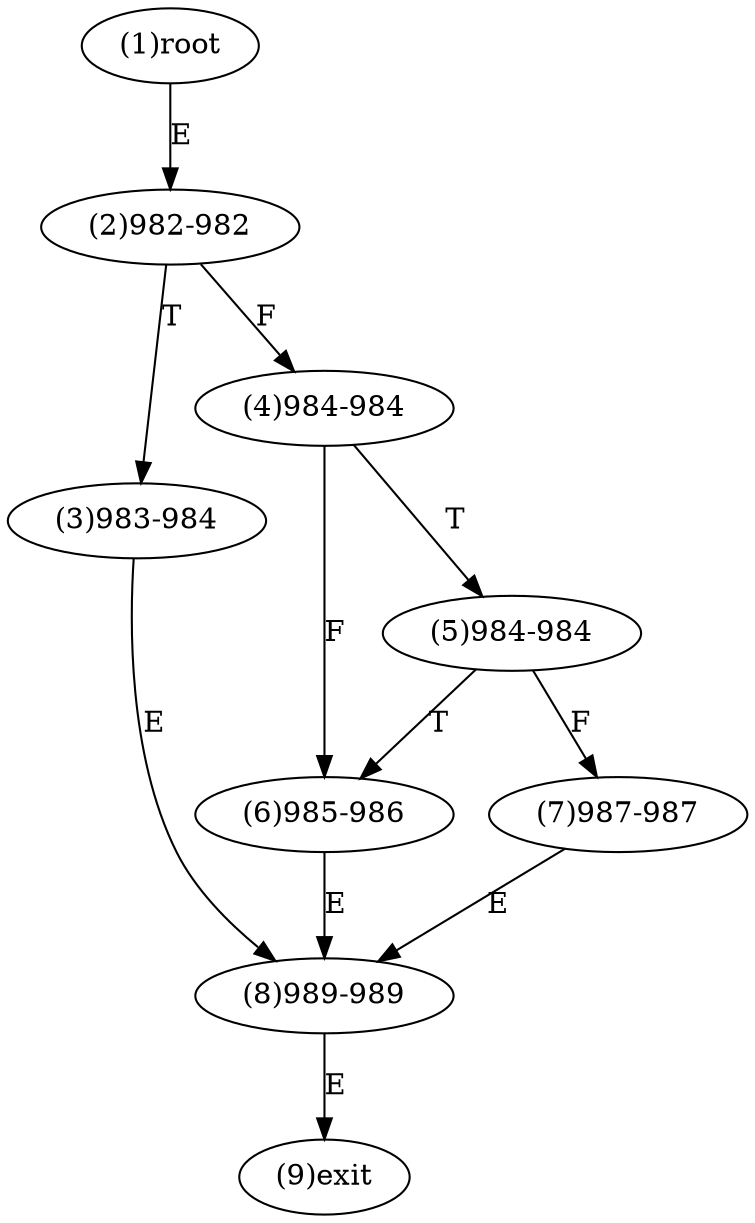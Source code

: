 digraph "" { 
1[ label="(1)root"];
2[ label="(2)982-982"];
3[ label="(3)983-984"];
4[ label="(4)984-984"];
5[ label="(5)984-984"];
6[ label="(6)985-986"];
7[ label="(7)987-987"];
8[ label="(8)989-989"];
9[ label="(9)exit"];
1->2[ label="E"];
2->4[ label="F"];
2->3[ label="T"];
3->8[ label="E"];
4->6[ label="F"];
4->5[ label="T"];
5->7[ label="F"];
5->6[ label="T"];
6->8[ label="E"];
7->8[ label="E"];
8->9[ label="E"];
}
